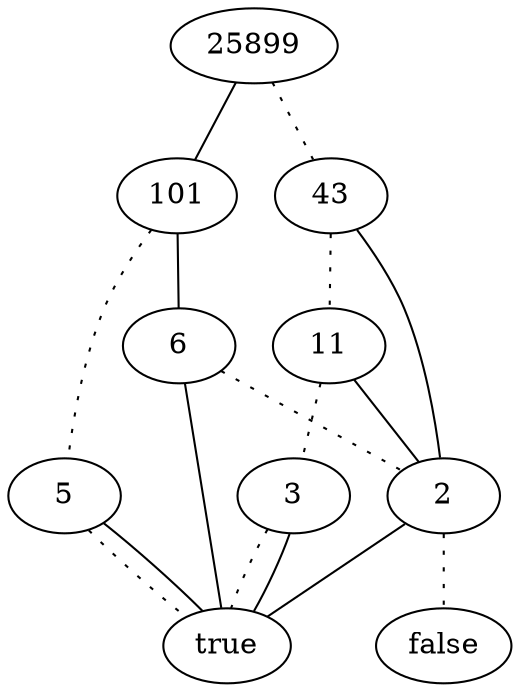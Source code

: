 graph {
6 -- 2 [style=dotted]
6 -- true
5 -- true [style=dotted]
5 -- true
101 -- 5 [style=dotted]
101 -- 6
2 -- false [style=dotted]
2 -- true
3 -- true [style=dotted]
3 -- true
11 -- 3 [style=dotted]
11 -- 2
43 -- 11 [style=dotted]
43 -- 2
25899 -- 43 [style=dotted]
25899 -- 101
}